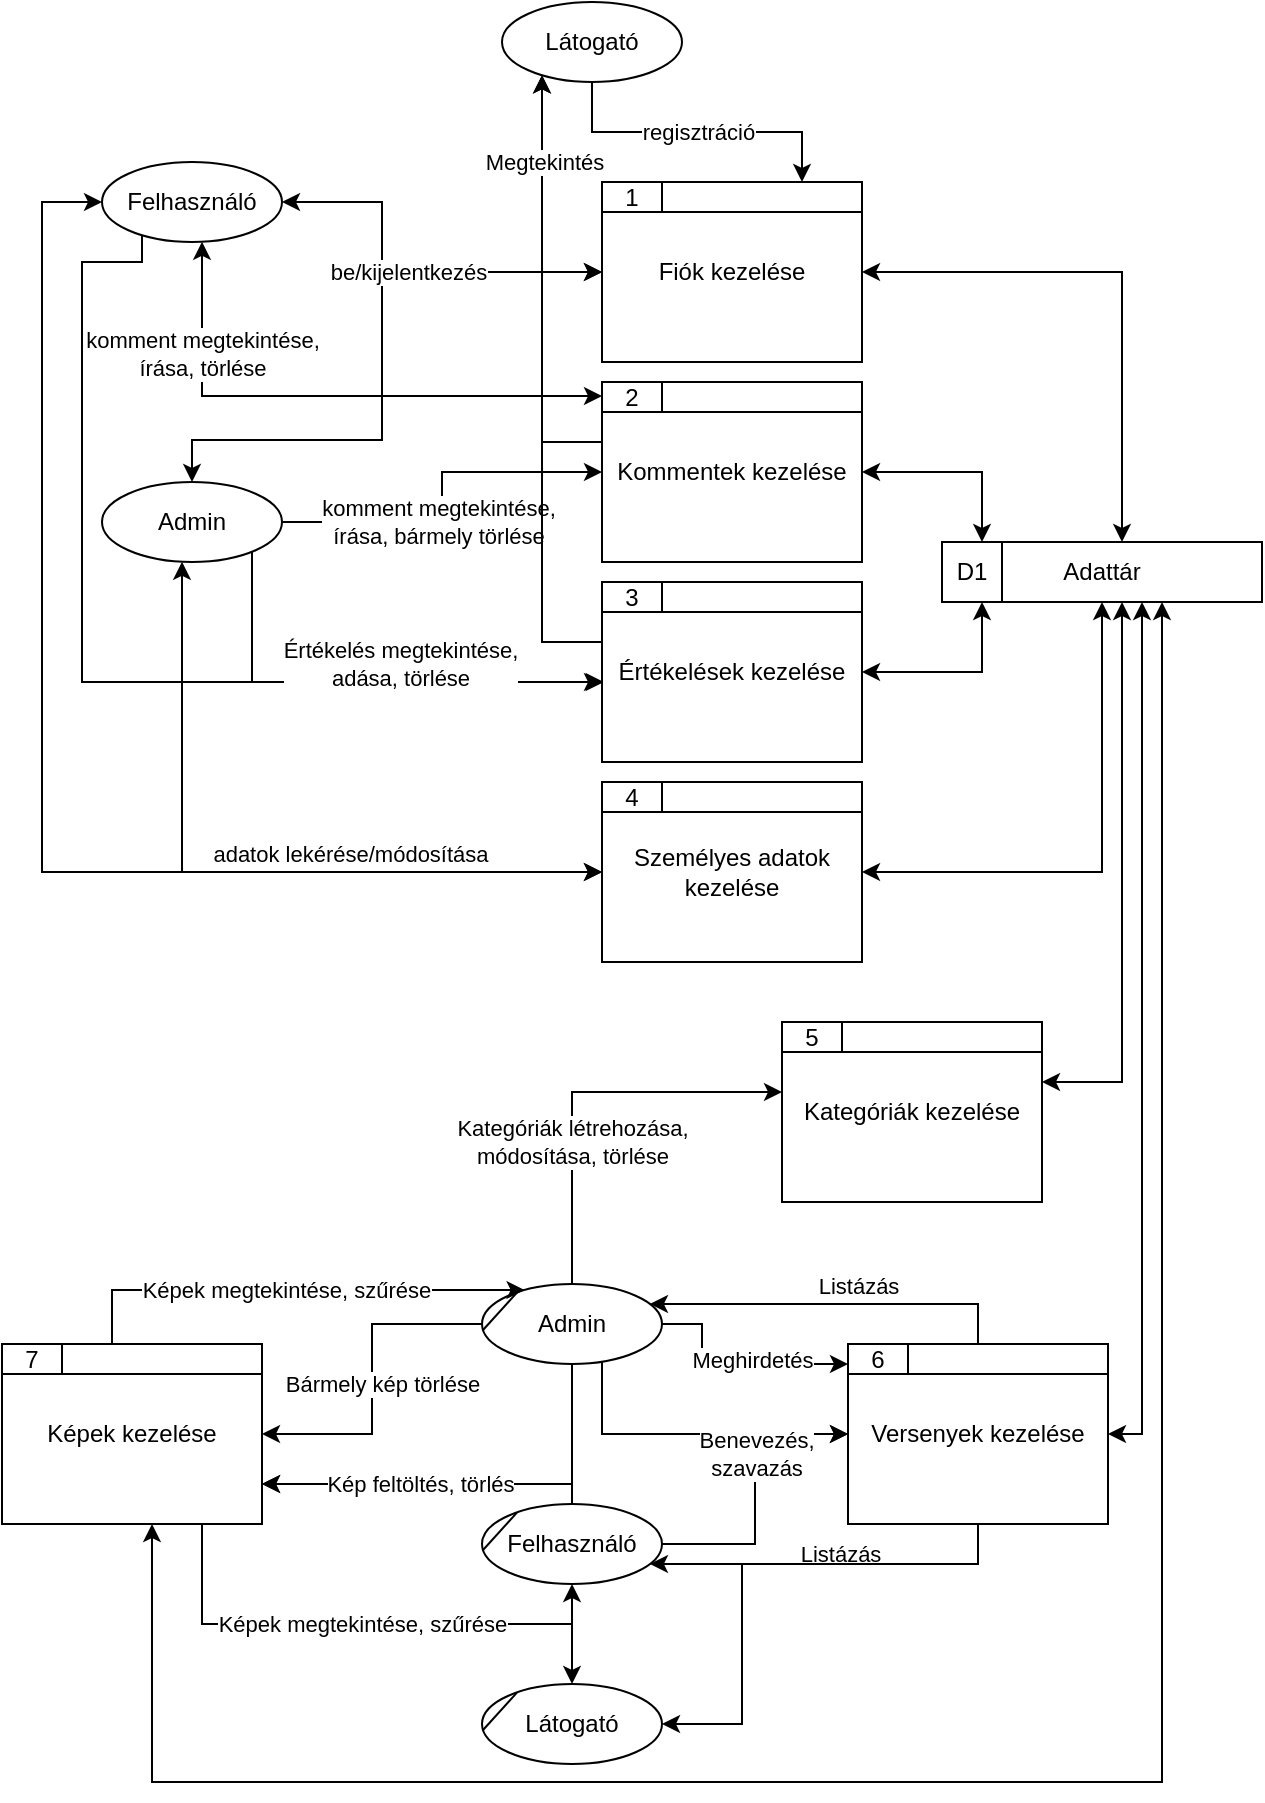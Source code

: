 <mxfile version="13.7.3" type="device"><diagram id="liq6UGpSimHM-IPulGpQ" name="1 oldal"><mxGraphModel dx="1732" dy="805" grid="1" gridSize="10" guides="1" tooltips="1" connect="1" arrows="1" fold="1" page="1" pageScale="1" pageWidth="827" pageHeight="1169" math="0" shadow="0"><root><mxCell id="0"/><mxCell id="1" parent="0"/><mxCell id="KeTaUQjDJI3qpEHihpLi-53" value="" style="edgeStyle=orthogonalEdgeStyle;rounded=0;orthogonalLoop=1;jettySize=auto;html=1;startArrow=classic;startFill=1;" parent="1" source="KeTaUQjDJI3qpEHihpLi-9" target="KeTaUQjDJI3qpEHihpLi-27" edge="1"><mxGeometry x="0.51" relative="1" as="geometry"><mxPoint x="280" y="205.034" as="sourcePoint"/><mxPoint x="150.0" y="170" as="targetPoint"/><Array as="points"><mxPoint x="160" y="195"/><mxPoint x="160" y="279"/><mxPoint x="65" y="279"/></Array><mxPoint as="offset"/></mxGeometry></mxCell><mxCell id="KeTaUQjDJI3qpEHihpLi-88" style="edgeStyle=orthogonalEdgeStyle;rounded=0;orthogonalLoop=1;jettySize=auto;html=1;startArrow=none;startFill=0;endArrow=classic;endFill=1;" parent="1" source="KeTaUQjDJI3qpEHihpLi-67" target="KeTaUQjDJI3qpEHihpLi-28" edge="1"><mxGeometry relative="1" as="geometry"><Array as="points"><mxPoint x="70" y="871"/><mxPoint x="255" y="871"/></Array></mxGeometry></mxCell><mxCell id="KeTaUQjDJI3qpEHihpLi-85" style="edgeStyle=orthogonalEdgeStyle;rounded=0;orthogonalLoop=1;jettySize=auto;html=1;startArrow=none;startFill=0;endArrow=classic;endFill=1;" parent="1" source="KeTaUQjDJI3qpEHihpLi-34" target="KeTaUQjDJI3qpEHihpLi-67" edge="1"><mxGeometry relative="1" as="geometry"><Array as="points"><mxPoint x="255" y="801"/></Array></mxGeometry></mxCell><mxCell id="KeTaUQjDJI3qpEHihpLi-12" value="" style="group" parent="1" vertex="1" connectable="0"><mxGeometry x="270" y="150" width="130" height="90" as="geometry"/></mxCell><mxCell id="KeTaUQjDJI3qpEHihpLi-9" value="Fiók kezelése" style="rounded=0;whiteSpace=wrap;html=1;" parent="KeTaUQjDJI3qpEHihpLi-12" vertex="1"><mxGeometry width="130" height="90" as="geometry"/></mxCell><mxCell id="KeTaUQjDJI3qpEHihpLi-10" value="1" style="rounded=0;whiteSpace=wrap;html=1;" parent="KeTaUQjDJI3qpEHihpLi-12" vertex="1"><mxGeometry width="30" height="15" as="geometry"/></mxCell><mxCell id="KeTaUQjDJI3qpEHihpLi-11" value="" style="rounded=0;whiteSpace=wrap;html=1;" parent="KeTaUQjDJI3qpEHihpLi-12" vertex="1"><mxGeometry x="30" width="100" height="15" as="geometry"/></mxCell><mxCell id="KeTaUQjDJI3qpEHihpLi-14" value="" style="group" parent="1" vertex="1" connectable="0"><mxGeometry x="270" y="250" width="130" height="90" as="geometry"/></mxCell><mxCell id="KeTaUQjDJI3qpEHihpLi-15" value="Kommentek kezelése" style="rounded=0;whiteSpace=wrap;html=1;" parent="KeTaUQjDJI3qpEHihpLi-14" vertex="1"><mxGeometry width="130" height="90" as="geometry"/></mxCell><mxCell id="KeTaUQjDJI3qpEHihpLi-16" value="2" style="rounded=0;whiteSpace=wrap;html=1;" parent="KeTaUQjDJI3qpEHihpLi-14" vertex="1"><mxGeometry width="30" height="15" as="geometry"/></mxCell><mxCell id="KeTaUQjDJI3qpEHihpLi-17" value="" style="rounded=0;whiteSpace=wrap;html=1;" parent="KeTaUQjDJI3qpEHihpLi-14" vertex="1"><mxGeometry x="30" width="100" height="15" as="geometry"/></mxCell><mxCell id="KeTaUQjDJI3qpEHihpLi-18" value="" style="group" parent="1" vertex="1" connectable="0"><mxGeometry x="270" y="450" width="130" height="90" as="geometry"/></mxCell><mxCell id="KeTaUQjDJI3qpEHihpLi-19" value="Személyes adatok&lt;br&gt;kezelése" style="rounded=0;whiteSpace=wrap;html=1;" parent="KeTaUQjDJI3qpEHihpLi-18" vertex="1"><mxGeometry width="130" height="90" as="geometry"/></mxCell><mxCell id="KeTaUQjDJI3qpEHihpLi-20" value="4" style="rounded=0;whiteSpace=wrap;html=1;" parent="KeTaUQjDJI3qpEHihpLi-18" vertex="1"><mxGeometry width="30" height="15" as="geometry"/></mxCell><mxCell id="KeTaUQjDJI3qpEHihpLi-21" value="" style="rounded=0;whiteSpace=wrap;html=1;" parent="KeTaUQjDJI3qpEHihpLi-18" vertex="1"><mxGeometry x="30" width="100" height="15" as="geometry"/></mxCell><mxCell id="KeTaUQjDJI3qpEHihpLi-24" value="" style="group" parent="1" vertex="1" connectable="0"><mxGeometry x="440" y="330" width="160" height="30" as="geometry"/></mxCell><mxCell id="KeTaUQjDJI3qpEHihpLi-22" value="Adattár" style="rounded=0;whiteSpace=wrap;html=1;" parent="KeTaUQjDJI3qpEHihpLi-24" vertex="1"><mxGeometry width="160" height="30" as="geometry"/></mxCell><mxCell id="KeTaUQjDJI3qpEHihpLi-23" value="D1" style="rounded=0;whiteSpace=wrap;html=1;" parent="KeTaUQjDJI3qpEHihpLi-24" vertex="1"><mxGeometry width="30" height="30" as="geometry"/></mxCell><mxCell id="KeTaUQjDJI3qpEHihpLi-43" value="regisztráció" style="edgeStyle=orthogonalEdgeStyle;rounded=0;orthogonalLoop=1;jettySize=auto;html=1;" parent="1" source="KeTaUQjDJI3qpEHihpLi-25" target="KeTaUQjDJI3qpEHihpLi-9" edge="1"><mxGeometry relative="1" as="geometry"><Array as="points"><mxPoint x="265" y="125"/><mxPoint x="370" y="125"/></Array></mxGeometry></mxCell><mxCell id="KeTaUQjDJI3qpEHihpLi-51" value="be/kijelentkezés" style="edgeStyle=orthogonalEdgeStyle;rounded=0;orthogonalLoop=1;jettySize=auto;html=1;entryX=1;entryY=0.5;entryDx=0;entryDy=0;startArrow=classic;startFill=1;" parent="1" source="KeTaUQjDJI3qpEHihpLi-9" target="KeTaUQjDJI3qpEHihpLi-26" edge="1"><mxGeometry relative="1" as="geometry"><Array as="points"><mxPoint x="160" y="195"/><mxPoint x="160" y="160"/></Array></mxGeometry></mxCell><mxCell id="l-nZc2aAeF8JYHGzmAmM-1" style="edgeStyle=orthogonalEdgeStyle;rounded=0;orthogonalLoop=1;jettySize=auto;html=1;startArrow=classic;startFill=1;endArrow=none;endFill=0;" edge="1" parent="1" source="KeTaUQjDJI3qpEHihpLi-25" target="KeTaUQjDJI3qpEHihpLi-15"><mxGeometry relative="1" as="geometry"><mxPoint x="210" y="130" as="targetPoint"/><Array as="points"><mxPoint x="240" y="280"/></Array></mxGeometry></mxCell><mxCell id="KeTaUQjDJI3qpEHihpLi-25" value="Látogató" style="ellipse;whiteSpace=wrap;html=1;rounded=0;" parent="1" vertex="1"><mxGeometry x="220" y="60" width="90" height="40" as="geometry"/></mxCell><mxCell id="KeTaUQjDJI3qpEHihpLi-52" value="adatok lekérése/módosítása" style="edgeStyle=orthogonalEdgeStyle;rounded=0;orthogonalLoop=1;jettySize=auto;html=1;entryX=0;entryY=0.5;entryDx=0;entryDy=0;startArrow=classic;startFill=1;" parent="1" source="KeTaUQjDJI3qpEHihpLi-26" target="KeTaUQjDJI3qpEHihpLi-19" edge="1"><mxGeometry x="0.609" y="9" relative="1" as="geometry"><Array as="points"><mxPoint x="-10" y="160"/><mxPoint x="-10" y="495"/></Array><mxPoint as="offset"/></mxGeometry></mxCell><mxCell id="KeTaUQjDJI3qpEHihpLi-62" style="edgeStyle=orthogonalEdgeStyle;rounded=0;orthogonalLoop=1;jettySize=auto;html=1;entryX=0.007;entryY=0.556;entryDx=0;entryDy=0;entryPerimeter=0;startArrow=none;startFill=0;endArrow=classic;endFill=1;" parent="1" source="KeTaUQjDJI3qpEHihpLi-26" target="KeTaUQjDJI3qpEHihpLi-40" edge="1"><mxGeometry relative="1" as="geometry"><Array as="points"><mxPoint x="40" y="190"/><mxPoint x="10" y="190"/><mxPoint x="10" y="400"/></Array></mxGeometry></mxCell><mxCell id="KeTaUQjDJI3qpEHihpLi-26" value="Felhasználó" style="ellipse;whiteSpace=wrap;html=1;rounded=0;" parent="1" vertex="1"><mxGeometry x="20" y="140" width="90" height="40" as="geometry"/></mxCell><mxCell id="KeTaUQjDJI3qpEHihpLi-58" value="komment megtekintése,&lt;br&gt;írása, bármely törlése" style="edgeStyle=orthogonalEdgeStyle;rounded=0;orthogonalLoop=1;jettySize=auto;html=1;startArrow=none;startFill=0;endArrow=classic;endFill=1;" parent="1" source="KeTaUQjDJI3qpEHihpLi-27" target="KeTaUQjDJI3qpEHihpLi-15" edge="1"><mxGeometry x="-0.161" relative="1" as="geometry"><mxPoint as="offset"/></mxGeometry></mxCell><mxCell id="KeTaUQjDJI3qpEHihpLi-63" style="edgeStyle=orthogonalEdgeStyle;rounded=0;orthogonalLoop=1;jettySize=auto;html=1;startArrow=classic;startFill=1;endArrow=classic;endFill=1;" parent="1" source="KeTaUQjDJI3qpEHihpLi-27" target="KeTaUQjDJI3qpEHihpLi-19" edge="1"><mxGeometry relative="1" as="geometry"><Array as="points"><mxPoint x="60" y="495"/></Array></mxGeometry></mxCell><mxCell id="KeTaUQjDJI3qpEHihpLi-27" value="Admin" style="ellipse;whiteSpace=wrap;html=1;rounded=0;" parent="1" vertex="1"><mxGeometry x="20" y="300" width="90" height="40" as="geometry"/></mxCell><mxCell id="KeTaUQjDJI3qpEHihpLi-31" value="" style="group" parent="1" vertex="1" connectable="0"><mxGeometry x="210" y="811" width="90" height="40" as="geometry"/></mxCell><mxCell id="KeTaUQjDJI3qpEHihpLi-28" value="Felhasználó" style="ellipse;whiteSpace=wrap;html=1;rounded=0;" parent="KeTaUQjDJI3qpEHihpLi-31" vertex="1"><mxGeometry width="90" height="40" as="geometry"/></mxCell><mxCell id="KeTaUQjDJI3qpEHihpLi-29" value="" style="endArrow=none;html=1;entryX=0.194;entryY=0.108;entryDx=0;entryDy=0;entryPerimeter=0;exitX=0.002;exitY=0.584;exitDx=0;exitDy=0;exitPerimeter=0;" parent="KeTaUQjDJI3qpEHihpLi-31" source="KeTaUQjDJI3qpEHihpLi-28" target="KeTaUQjDJI3qpEHihpLi-28" edge="1"><mxGeometry width="50" height="50" relative="1" as="geometry"><mxPoint x="20" y="-90" as="sourcePoint"/><mxPoint x="70" y="-140" as="targetPoint"/></mxGeometry></mxCell><mxCell id="KeTaUQjDJI3qpEHihpLi-33" value="" style="group" parent="1" vertex="1" connectable="0"><mxGeometry x="210" y="701" width="90" height="40" as="geometry"/></mxCell><mxCell id="KeTaUQjDJI3qpEHihpLi-34" value="Admin" style="ellipse;whiteSpace=wrap;html=1;rounded=0;" parent="KeTaUQjDJI3qpEHihpLi-33" vertex="1"><mxGeometry width="90" height="40" as="geometry"/></mxCell><mxCell id="KeTaUQjDJI3qpEHihpLi-35" value="" style="endArrow=none;html=1;entryX=0.194;entryY=0.108;entryDx=0;entryDy=0;entryPerimeter=0;exitX=0.002;exitY=0.584;exitDx=0;exitDy=0;exitPerimeter=0;" parent="KeTaUQjDJI3qpEHihpLi-33" source="KeTaUQjDJI3qpEHihpLi-34" target="KeTaUQjDJI3qpEHihpLi-34" edge="1"><mxGeometry width="50" height="50" relative="1" as="geometry"><mxPoint x="20" y="-90" as="sourcePoint"/><mxPoint x="70" y="-140" as="targetPoint"/></mxGeometry></mxCell><mxCell id="KeTaUQjDJI3qpEHihpLi-36" value="" style="group" parent="1" vertex="1" connectable="0"><mxGeometry x="210" y="901" width="90" height="40" as="geometry"/></mxCell><mxCell id="KeTaUQjDJI3qpEHihpLi-37" value="Látogató" style="ellipse;whiteSpace=wrap;html=1;rounded=0;" parent="KeTaUQjDJI3qpEHihpLi-36" vertex="1"><mxGeometry width="90" height="40" as="geometry"/></mxCell><mxCell id="KeTaUQjDJI3qpEHihpLi-38" value="" style="endArrow=none;html=1;entryX=0.194;entryY=0.108;entryDx=0;entryDy=0;entryPerimeter=0;exitX=0.002;exitY=0.584;exitDx=0;exitDy=0;exitPerimeter=0;" parent="KeTaUQjDJI3qpEHihpLi-36" source="KeTaUQjDJI3qpEHihpLi-37" target="KeTaUQjDJI3qpEHihpLi-37" edge="1"><mxGeometry width="50" height="50" relative="1" as="geometry"><mxPoint x="20" y="-90" as="sourcePoint"/><mxPoint x="70" y="-140" as="targetPoint"/></mxGeometry></mxCell><mxCell id="KeTaUQjDJI3qpEHihpLi-39" value="" style="group" parent="1" vertex="1" connectable="0"><mxGeometry x="270" y="350" width="130" height="90" as="geometry"/></mxCell><mxCell id="KeTaUQjDJI3qpEHihpLi-40" value="Értékelések kezelése" style="rounded=0;whiteSpace=wrap;html=1;" parent="KeTaUQjDJI3qpEHihpLi-39" vertex="1"><mxGeometry width="130" height="90" as="geometry"/></mxCell><mxCell id="KeTaUQjDJI3qpEHihpLi-41" value="3" style="rounded=0;whiteSpace=wrap;html=1;" parent="KeTaUQjDJI3qpEHihpLi-39" vertex="1"><mxGeometry width="30" height="15" as="geometry"/></mxCell><mxCell id="KeTaUQjDJI3qpEHihpLi-42" value="" style="rounded=0;whiteSpace=wrap;html=1;" parent="KeTaUQjDJI3qpEHihpLi-39" vertex="1"><mxGeometry x="30" width="100" height="15" as="geometry"/></mxCell><mxCell id="KeTaUQjDJI3qpEHihpLi-45" style="edgeStyle=orthogonalEdgeStyle;rounded=0;orthogonalLoop=1;jettySize=auto;html=1;entryX=1;entryY=0.5;entryDx=0;entryDy=0;startArrow=classic;startFill=1;" parent="1" source="KeTaUQjDJI3qpEHihpLi-22" target="KeTaUQjDJI3qpEHihpLi-9" edge="1"><mxGeometry relative="1" as="geometry"><Array as="points"><mxPoint x="530" y="195"/></Array></mxGeometry></mxCell><mxCell id="KeTaUQjDJI3qpEHihpLi-46" style="edgeStyle=orthogonalEdgeStyle;rounded=0;orthogonalLoop=1;jettySize=auto;html=1;entryX=1;entryY=0.5;entryDx=0;entryDy=0;startArrow=classic;startFill=1;" parent="1" source="KeTaUQjDJI3qpEHihpLi-22" target="KeTaUQjDJI3qpEHihpLi-15" edge="1"><mxGeometry relative="1" as="geometry"><Array as="points"><mxPoint x="460" y="295"/></Array></mxGeometry></mxCell><mxCell id="KeTaUQjDJI3qpEHihpLi-47" style="edgeStyle=orthogonalEdgeStyle;rounded=0;orthogonalLoop=1;jettySize=auto;html=1;entryX=1;entryY=0.5;entryDx=0;entryDy=0;startArrow=classic;startFill=1;" parent="1" source="KeTaUQjDJI3qpEHihpLi-22" target="KeTaUQjDJI3qpEHihpLi-40" edge="1"><mxGeometry relative="1" as="geometry"><Array as="points"><mxPoint x="460" y="395"/></Array></mxGeometry></mxCell><mxCell id="KeTaUQjDJI3qpEHihpLi-48" style="edgeStyle=orthogonalEdgeStyle;rounded=0;orthogonalLoop=1;jettySize=auto;html=1;entryX=1;entryY=0.5;entryDx=0;entryDy=0;startArrow=classic;startFill=1;" parent="1" source="KeTaUQjDJI3qpEHihpLi-22" target="KeTaUQjDJI3qpEHihpLi-19" edge="1"><mxGeometry relative="1" as="geometry"><Array as="points"><mxPoint x="520" y="495"/></Array></mxGeometry></mxCell><mxCell id="KeTaUQjDJI3qpEHihpLi-54" value="" style="group" parent="1" vertex="1" connectable="0"><mxGeometry x="393" y="731" width="130" height="90" as="geometry"/></mxCell><mxCell id="KeTaUQjDJI3qpEHihpLi-55" value="Versenyek kezelése" style="rounded=0;whiteSpace=wrap;html=1;" parent="KeTaUQjDJI3qpEHihpLi-54" vertex="1"><mxGeometry width="130" height="90" as="geometry"/></mxCell><mxCell id="KeTaUQjDJI3qpEHihpLi-56" value="6" style="rounded=0;whiteSpace=wrap;html=1;" parent="KeTaUQjDJI3qpEHihpLi-54" vertex="1"><mxGeometry width="30" height="15" as="geometry"/></mxCell><mxCell id="KeTaUQjDJI3qpEHihpLi-57" value="" style="rounded=0;whiteSpace=wrap;html=1;" parent="KeTaUQjDJI3qpEHihpLi-54" vertex="1"><mxGeometry x="30" width="100" height="15" as="geometry"/></mxCell><mxCell id="KeTaUQjDJI3qpEHihpLi-59" value="komment megtekintése,&lt;br&gt;írása,&amp;nbsp;törlése" style="edgeStyle=orthogonalEdgeStyle;rounded=0;orthogonalLoop=1;jettySize=auto;html=1;startArrow=classic;startFill=1;endArrow=classic;endFill=1;" parent="1" source="KeTaUQjDJI3qpEHihpLi-26" target="KeTaUQjDJI3qpEHihpLi-15" edge="1"><mxGeometry x="-0.592" relative="1" as="geometry"><mxPoint x="150" y="330.0" as="sourcePoint"/><mxPoint x="280" y="305.034" as="targetPoint"/><Array as="points"><mxPoint x="70" y="257"/></Array><mxPoint as="offset"/></mxGeometry></mxCell><mxCell id="KeTaUQjDJI3qpEHihpLi-61" value="Értékelés megtekintése,&lt;br&gt;adása, törlése" style="edgeStyle=orthogonalEdgeStyle;rounded=0;orthogonalLoop=1;jettySize=auto;html=1;startArrow=none;startFill=0;endArrow=classic;endFill=1;" parent="1" source="KeTaUQjDJI3qpEHihpLi-27" target="KeTaUQjDJI3qpEHihpLi-40" edge="1"><mxGeometry x="0.157" y="9" relative="1" as="geometry"><mxPoint x="90" y="407.48" as="sourcePoint"/><mxPoint x="220" y="382.514" as="targetPoint"/><mxPoint as="offset"/><Array as="points"><mxPoint x="95" y="400"/></Array></mxGeometry></mxCell><mxCell id="KeTaUQjDJI3qpEHihpLi-66" value="" style="group" parent="1" vertex="1" connectable="0"><mxGeometry x="-30" y="731" width="130" height="90" as="geometry"/></mxCell><mxCell id="KeTaUQjDJI3qpEHihpLi-67" value="Képek kezelése" style="rounded=0;whiteSpace=wrap;html=1;" parent="KeTaUQjDJI3qpEHihpLi-66" vertex="1"><mxGeometry width="130" height="90" as="geometry"/></mxCell><mxCell id="KeTaUQjDJI3qpEHihpLi-68" value="7" style="rounded=0;whiteSpace=wrap;html=1;" parent="KeTaUQjDJI3qpEHihpLi-66" vertex="1"><mxGeometry width="30" height="15" as="geometry"/></mxCell><mxCell id="KeTaUQjDJI3qpEHihpLi-69" value="" style="rounded=0;whiteSpace=wrap;html=1;" parent="KeTaUQjDJI3qpEHihpLi-66" vertex="1"><mxGeometry x="30" width="100" height="15" as="geometry"/></mxCell><mxCell id="KeTaUQjDJI3qpEHihpLi-73" style="edgeStyle=orthogonalEdgeStyle;rounded=0;orthogonalLoop=1;jettySize=auto;html=1;startArrow=classic;startFill=1;" parent="1" source="KeTaUQjDJI3qpEHihpLi-22" target="KeTaUQjDJI3qpEHihpLi-55" edge="1"><mxGeometry relative="1" as="geometry"><mxPoint x="540" y="370" as="sourcePoint"/><mxPoint x="410" y="505" as="targetPoint"/><Array as="points"><mxPoint x="540" y="776"/></Array></mxGeometry></mxCell><mxCell id="KeTaUQjDJI3qpEHihpLi-74" style="edgeStyle=orthogonalEdgeStyle;rounded=0;orthogonalLoop=1;jettySize=auto;html=1;startArrow=classic;startFill=1;" parent="1" source="KeTaUQjDJI3qpEHihpLi-22" target="KeTaUQjDJI3qpEHihpLi-67" edge="1"><mxGeometry relative="1" as="geometry"><mxPoint x="550" y="370" as="sourcePoint"/><mxPoint x="423.0" y="645.034" as="targetPoint"/><Array as="points"><mxPoint x="550" y="950"/><mxPoint x="45" y="950"/></Array></mxGeometry></mxCell><mxCell id="KeTaUQjDJI3qpEHihpLi-76" value="" style="edgeStyle=orthogonalEdgeStyle;rounded=0;orthogonalLoop=1;jettySize=auto;html=1;startArrow=none;startFill=0;endArrow=classic;endFill=1;" parent="1" source="KeTaUQjDJI3qpEHihpLi-34" target="KeTaUQjDJI3qpEHihpLi-55" edge="1"><mxGeometry relative="1" as="geometry"><mxPoint x="230" y="841" as="sourcePoint"/><mxPoint x="403" y="786" as="targetPoint"/><Array as="points"><mxPoint x="270" y="776"/></Array></mxGeometry></mxCell><mxCell id="KeTaUQjDJI3qpEHihpLi-77" value="Meghirdetés" style="edgeStyle=orthogonalEdgeStyle;rounded=0;orthogonalLoop=1;jettySize=auto;html=1;startArrow=none;startFill=0;endArrow=classic;endFill=1;" parent="1" source="KeTaUQjDJI3qpEHihpLi-34" target="KeTaUQjDJI3qpEHihpLi-55" edge="1"><mxGeometry x="0.15" y="2" relative="1" as="geometry"><Array as="points"><mxPoint x="320" y="721"/><mxPoint x="320" y="741"/></Array><mxPoint as="offset"/></mxGeometry></mxCell><mxCell id="KeTaUQjDJI3qpEHihpLi-75" value="Benevezés,&lt;br&gt;szavazás" style="edgeStyle=orthogonalEdgeStyle;rounded=0;orthogonalLoop=1;jettySize=auto;html=1;startArrow=none;startFill=0;endArrow=classic;endFill=1;" parent="1" source="KeTaUQjDJI3qpEHihpLi-28" target="KeTaUQjDJI3qpEHihpLi-55" edge="1"><mxGeometry x="0.241" relative="1" as="geometry"><mxPoint as="offset"/></mxGeometry></mxCell><mxCell id="KeTaUQjDJI3qpEHihpLi-78" value="Listázás" style="edgeStyle=orthogonalEdgeStyle;rounded=0;orthogonalLoop=1;jettySize=auto;html=1;startArrow=classic;startFill=1;endArrow=none;endFill=0;" parent="1" source="KeTaUQjDJI3qpEHihpLi-37" target="KeTaUQjDJI3qpEHihpLi-55" edge="1"><mxGeometry x="0.305" y="5" relative="1" as="geometry"><Array as="points"><mxPoint x="340" y="921"/><mxPoint x="340" y="841"/><mxPoint x="458" y="841"/></Array><mxPoint as="offset"/></mxGeometry></mxCell><mxCell id="KeTaUQjDJI3qpEHihpLi-79" style="edgeStyle=orthogonalEdgeStyle;rounded=0;orthogonalLoop=1;jettySize=auto;html=1;startArrow=none;startFill=0;endArrow=classic;endFill=1;" parent="1" source="KeTaUQjDJI3qpEHihpLi-55" target="KeTaUQjDJI3qpEHihpLi-28" edge="1"><mxGeometry relative="1" as="geometry"><Array as="points"><mxPoint x="458" y="841"/></Array></mxGeometry></mxCell><mxCell id="KeTaUQjDJI3qpEHihpLi-80" value="Listázás" style="edgeStyle=orthogonalEdgeStyle;rounded=0;orthogonalLoop=1;jettySize=auto;html=1;startArrow=classic;startFill=1;endArrow=none;endFill=0;" parent="1" source="KeTaUQjDJI3qpEHihpLi-34" target="KeTaUQjDJI3qpEHihpLi-55" edge="1"><mxGeometry x="0.129" y="9" relative="1" as="geometry"><mxPoint x="230" y="941" as="sourcePoint"/><mxPoint x="468.0" y="831" as="targetPoint"/><Array as="points"><mxPoint x="458" y="711"/></Array><mxPoint as="offset"/></mxGeometry></mxCell><mxCell id="KeTaUQjDJI3qpEHihpLi-81" style="edgeStyle=orthogonalEdgeStyle;rounded=0;orthogonalLoop=1;jettySize=auto;html=1;startArrow=none;startFill=0;endArrow=classic;endFill=1;" parent="1" source="KeTaUQjDJI3qpEHihpLi-34" target="KeTaUQjDJI3qpEHihpLi-67" edge="1"><mxGeometry relative="1" as="geometry"/></mxCell><mxCell id="KeTaUQjDJI3qpEHihpLi-82" value="Bármely kép törlése" style="edgeLabel;html=1;align=center;verticalAlign=middle;resizable=0;points=[];" parent="KeTaUQjDJI3qpEHihpLi-81" vertex="1" connectable="0"><mxGeometry x="0.327" y="1" relative="1" as="geometry"><mxPoint x="4" y="-24.52" as="offset"/></mxGeometry></mxCell><mxCell id="KeTaUQjDJI3qpEHihpLi-83" style="edgeStyle=orthogonalEdgeStyle;rounded=0;orthogonalLoop=1;jettySize=auto;html=1;startArrow=none;startFill=0;endArrow=classic;endFill=1;" parent="1" source="KeTaUQjDJI3qpEHihpLi-28" target="KeTaUQjDJI3qpEHihpLi-67" edge="1"><mxGeometry relative="1" as="geometry"><mxPoint x="220" y="731" as="sourcePoint"/><mxPoint x="110" y="786" as="targetPoint"/><Array as="points"><mxPoint x="255" y="801"/></Array></mxGeometry></mxCell><mxCell id="KeTaUQjDJI3qpEHihpLi-84" value="Kép feltöltés, törlés" style="edgeLabel;html=1;align=center;verticalAlign=middle;resizable=0;points=[];" parent="KeTaUQjDJI3qpEHihpLi-83" vertex="1" connectable="0"><mxGeometry x="0.327" y="1" relative="1" as="geometry"><mxPoint x="22.86" y="-1" as="offset"/></mxGeometry></mxCell><mxCell id="KeTaUQjDJI3qpEHihpLi-87" value="Képek megtekintése, szűrése" style="edgeStyle=orthogonalEdgeStyle;rounded=0;orthogonalLoop=1;jettySize=auto;html=1;startArrow=classic;startFill=1;endArrow=none;endFill=0;" parent="1" source="KeTaUQjDJI3qpEHihpLi-37" target="KeTaUQjDJI3qpEHihpLi-67" edge="1"><mxGeometry x="0.019" relative="1" as="geometry"><Array as="points"><mxPoint x="255" y="871"/><mxPoint x="70" y="871"/></Array><mxPoint as="offset"/></mxGeometry></mxCell><mxCell id="KeTaUQjDJI3qpEHihpLi-89" value="Képek megtekintése, szűrése" style="edgeStyle=orthogonalEdgeStyle;rounded=0;orthogonalLoop=1;jettySize=auto;html=1;startArrow=classic;startFill=1;endArrow=none;endFill=0;" parent="1" source="KeTaUQjDJI3qpEHihpLi-34" target="KeTaUQjDJI3qpEHihpLi-67" edge="1"><mxGeometry x="0.019" relative="1" as="geometry"><mxPoint x="209.97" y="726" as="sourcePoint"/><mxPoint x="24.97" y="646" as="targetPoint"/><Array as="points"><mxPoint x="25" y="704"/></Array><mxPoint as="offset"/></mxGeometry></mxCell><mxCell id="KeTaUQjDJI3qpEHihpLi-90" style="edgeStyle=orthogonalEdgeStyle;rounded=0;orthogonalLoop=1;jettySize=auto;html=1;startArrow=none;startFill=0;endArrow=classic;endFill=1;" parent="1" source="KeTaUQjDJI3qpEHihpLi-34" target="YcpX1IVix3CkxJVLz37--2" edge="1"><mxGeometry relative="1" as="geometry"><Array as="points"><mxPoint x="255" y="605"/></Array></mxGeometry></mxCell><mxCell id="KeTaUQjDJI3qpEHihpLi-91" value="Kategóriák létrehozása,&lt;br&gt;módosítása, törlése" style="edgeLabel;html=1;align=center;verticalAlign=middle;resizable=0;points=[];" parent="KeTaUQjDJI3qpEHihpLi-90" vertex="1" connectable="0"><mxGeometry x="0.026" y="-1" relative="1" as="geometry"><mxPoint x="-6.83" y="23.97" as="offset"/></mxGeometry></mxCell><mxCell id="YcpX1IVix3CkxJVLz37--1" value="" style="group" parent="1" vertex="1" connectable="0"><mxGeometry x="360" y="570" width="130" height="90" as="geometry"/></mxCell><mxCell id="YcpX1IVix3CkxJVLz37--2" value="Kategóriák kezelése" style="rounded=0;whiteSpace=wrap;html=1;" parent="YcpX1IVix3CkxJVLz37--1" vertex="1"><mxGeometry width="130" height="90" as="geometry"/></mxCell><mxCell id="YcpX1IVix3CkxJVLz37--3" value="5" style="rounded=0;whiteSpace=wrap;html=1;" parent="YcpX1IVix3CkxJVLz37--1" vertex="1"><mxGeometry width="30" height="15" as="geometry"/></mxCell><mxCell id="YcpX1IVix3CkxJVLz37--4" value="" style="rounded=0;whiteSpace=wrap;html=1;" parent="YcpX1IVix3CkxJVLz37--1" vertex="1"><mxGeometry x="30" width="100" height="15" as="geometry"/></mxCell><mxCell id="YcpX1IVix3CkxJVLz37--5" style="edgeStyle=orthogonalEdgeStyle;rounded=0;orthogonalLoop=1;jettySize=auto;html=1;startArrow=classic;startFill=1;" parent="1" source="YcpX1IVix3CkxJVLz37--2" target="KeTaUQjDJI3qpEHihpLi-22" edge="1"><mxGeometry relative="1" as="geometry"><Array as="points"><mxPoint x="530" y="600"/></Array></mxGeometry></mxCell><mxCell id="l-nZc2aAeF8JYHGzmAmM-2" style="edgeStyle=orthogonalEdgeStyle;rounded=0;orthogonalLoop=1;jettySize=auto;html=1;startArrow=none;startFill=0;" edge="1" parent="1" source="KeTaUQjDJI3qpEHihpLi-40" target="KeTaUQjDJI3qpEHihpLi-25"><mxGeometry relative="1" as="geometry"><Array as="points"><mxPoint x="240" y="380"/></Array></mxGeometry></mxCell><mxCell id="l-nZc2aAeF8JYHGzmAmM-3" value="Megtekintés" style="edgeLabel;html=1;align=center;verticalAlign=middle;resizable=0;points=[];" vertex="1" connectable="0" parent="l-nZc2aAeF8JYHGzmAmM-2"><mxGeometry x="0.769" y="-1" relative="1" as="geometry"><mxPoint y="7.14" as="offset"/></mxGeometry></mxCell></root></mxGraphModel></diagram></mxfile>